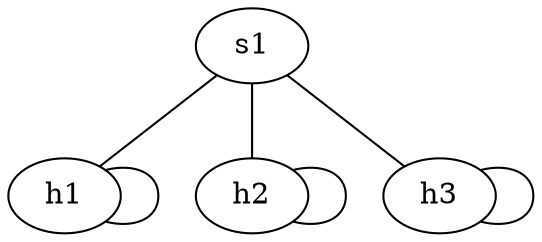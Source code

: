 strict graph g1 {
s1 -- h1 [sport=0, dport=0, cost=1, capacity="1Gbps"]
s1 -- h2 [sport=1, dport=0, cost=1, capacity="1Gbps"]
s1 -- h3 [sport=2, dport=0, cost=1, capacity="1Gbps"]
h1 -- h1 [sport=1, dport=2, cost=0, capacity="10Gbps"]
h2 -- h2 [sport=1, dport=2, cost=0, capacity="10Gbps"]
h3 -- h3 [sport=1, dport=2, cost=0, capacity="10Gbps"]
}

